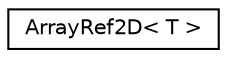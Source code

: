 digraph "Graphical Class Hierarchy"
{
 // LATEX_PDF_SIZE
  edge [fontname="Helvetica",fontsize="10",labelfontname="Helvetica",labelfontsize="10"];
  node [fontname="Helvetica",fontsize="10",shape=record];
  rankdir="LR";
  Node0 [label="ArrayRef2D\< T \>",height=0.2,width=0.4,color="black", fillcolor="white", style="filled",URL="$classArrayRef2D.html",tooltip=" "];
}
